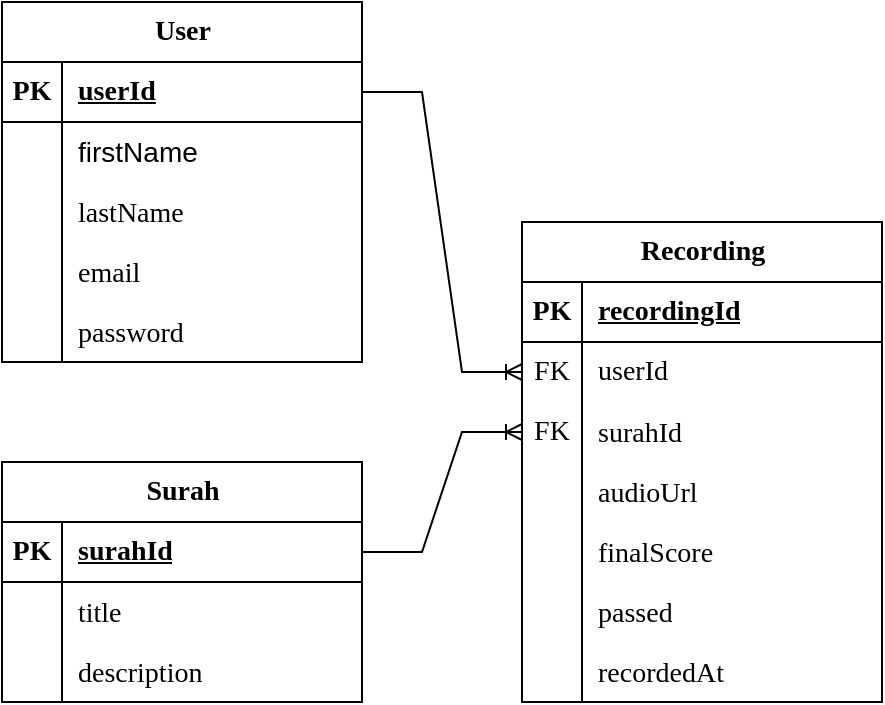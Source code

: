 <mxfile version="24.7.17">
  <diagram id="R2lEEEUBdFMjLlhIrx00" name="Page-1">
    <mxGraphModel dx="982" dy="614" grid="1" gridSize="10" guides="1" tooltips="1" connect="1" arrows="1" fold="1" page="1" pageScale="1" pageWidth="850" pageHeight="1100" math="0" shadow="0" extFonts="Permanent Marker^https://fonts.googleapis.com/css?family=Permanent+Marker">
      <root>
        <mxCell id="0" />
        <mxCell id="1" parent="0" />
        <mxCell id="Ox4McI3t5Cwz6AnTKyfM-1" value="User" style="shape=table;startSize=30;container=1;collapsible=1;childLayout=tableLayout;fixedRows=1;rowLines=0;fontStyle=1;align=center;resizeLast=1;html=1;fontFamily=Consolas;strokeColor=default;fontColor=default;labelBackgroundColor=default;fontSize=14;" parent="1" vertex="1">
          <mxGeometry x="180" y="50" width="180" height="180" as="geometry" />
        </mxCell>
        <mxCell id="Ox4McI3t5Cwz6AnTKyfM-2" value="" style="shape=tableRow;horizontal=0;startSize=0;swimlaneHead=0;swimlaneBody=0;fillColor=none;collapsible=0;dropTarget=0;points=[[0,0.5],[1,0.5]];portConstraint=eastwest;top=0;left=0;right=0;bottom=1;fontFamily=Consolas;strokeColor=default;fontColor=default;labelBackgroundColor=default;fontSize=14;" parent="Ox4McI3t5Cwz6AnTKyfM-1" vertex="1">
          <mxGeometry y="30" width="180" height="30" as="geometry" />
        </mxCell>
        <mxCell id="Ox4McI3t5Cwz6AnTKyfM-3" value="PK" style="shape=partialRectangle;connectable=0;fillColor=none;top=0;left=0;bottom=0;right=0;fontStyle=1;overflow=hidden;whiteSpace=wrap;html=1;fontFamily=Consolas;strokeColor=default;fontColor=default;labelBackgroundColor=default;fontSize=14;" parent="Ox4McI3t5Cwz6AnTKyfM-2" vertex="1">
          <mxGeometry width="30" height="30" as="geometry">
            <mxRectangle width="30" height="30" as="alternateBounds" />
          </mxGeometry>
        </mxCell>
        <mxCell id="Ox4McI3t5Cwz6AnTKyfM-4" value="userId" style="shape=partialRectangle;connectable=0;fillColor=none;top=0;left=0;bottom=0;right=0;align=left;spacingLeft=6;fontStyle=5;overflow=hidden;whiteSpace=wrap;html=1;fontFamily=Consolas;strokeColor=default;fontColor=default;labelBackgroundColor=default;fontSize=14;" parent="Ox4McI3t5Cwz6AnTKyfM-2" vertex="1">
          <mxGeometry x="30" width="150" height="30" as="geometry">
            <mxRectangle width="150" height="30" as="alternateBounds" />
          </mxGeometry>
        </mxCell>
        <mxCell id="Ox4McI3t5Cwz6AnTKyfM-8" value="" style="shape=tableRow;horizontal=0;startSize=0;swimlaneHead=0;swimlaneBody=0;fillColor=none;collapsible=0;dropTarget=0;points=[[0,0.5],[1,0.5]];portConstraint=eastwest;top=0;left=0;right=0;bottom=0;fontFamily=Consolas;strokeColor=default;fontColor=default;labelBackgroundColor=default;fontSize=14;" parent="Ox4McI3t5Cwz6AnTKyfM-1" vertex="1">
          <mxGeometry y="60" width="180" height="30" as="geometry" />
        </mxCell>
        <mxCell id="Ox4McI3t5Cwz6AnTKyfM-9" value="" style="shape=partialRectangle;connectable=0;fillColor=none;top=0;left=0;bottom=0;right=0;editable=1;overflow=hidden;whiteSpace=wrap;html=1;fontFamily=Consolas;strokeColor=default;fontColor=default;labelBackgroundColor=default;fontSize=14;" parent="Ox4McI3t5Cwz6AnTKyfM-8" vertex="1">
          <mxGeometry width="30" height="30" as="geometry">
            <mxRectangle width="30" height="30" as="alternateBounds" />
          </mxGeometry>
        </mxCell>
        <mxCell id="Ox4McI3t5Cwz6AnTKyfM-10" value="&lt;div style=&quot;font-size: 14px; line-height: 19px; white-space: pre;&quot;&gt;&lt;font face=&quot;Helvetica&quot; style=&quot;font-size: 14px;&quot;&gt;firstName&lt;/font&gt;&lt;/div&gt;" style="shape=partialRectangle;connectable=0;fillColor=none;top=0;left=0;bottom=0;right=0;align=left;spacingLeft=6;overflow=hidden;whiteSpace=wrap;html=1;fontFamily=Consolas;strokeColor=default;fontColor=default;labelBackgroundColor=default;fontSize=14;" parent="Ox4McI3t5Cwz6AnTKyfM-8" vertex="1">
          <mxGeometry x="30" width="150" height="30" as="geometry">
            <mxRectangle width="150" height="30" as="alternateBounds" />
          </mxGeometry>
        </mxCell>
        <mxCell id="Ox4McI3t5Cwz6AnTKyfM-11" value="" style="shape=tableRow;horizontal=0;startSize=0;swimlaneHead=0;swimlaneBody=0;fillColor=none;collapsible=0;dropTarget=0;points=[[0,0.5],[1,0.5]];portConstraint=eastwest;top=0;left=0;right=0;bottom=0;fontFamily=Consolas;strokeColor=default;fontColor=default;labelBackgroundColor=default;fontSize=14;" parent="Ox4McI3t5Cwz6AnTKyfM-1" vertex="1">
          <mxGeometry y="90" width="180" height="30" as="geometry" />
        </mxCell>
        <mxCell id="Ox4McI3t5Cwz6AnTKyfM-12" value="" style="shape=partialRectangle;connectable=0;fillColor=none;top=0;left=0;bottom=0;right=0;editable=1;overflow=hidden;whiteSpace=wrap;html=1;fontFamily=Consolas;strokeColor=default;fontColor=default;labelBackgroundColor=default;fontSize=14;" parent="Ox4McI3t5Cwz6AnTKyfM-11" vertex="1">
          <mxGeometry width="30" height="30" as="geometry">
            <mxRectangle width="30" height="30" as="alternateBounds" />
          </mxGeometry>
        </mxCell>
        <mxCell id="Ox4McI3t5Cwz6AnTKyfM-13" value="&lt;div style=&quot;font-size: 14px; line-height: 19px; white-space: pre;&quot;&gt;&lt;span style=&quot;font-size: 14px;&quot;&gt;lastName&lt;/span&gt;&lt;/div&gt;" style="shape=partialRectangle;connectable=0;fillColor=none;top=0;left=0;bottom=0;right=0;align=left;spacingLeft=6;overflow=hidden;whiteSpace=wrap;html=1;fontFamily=Consolas;strokeColor=default;verticalAlign=middle;fontSize=14;fontColor=default;labelBackgroundColor=default;" parent="Ox4McI3t5Cwz6AnTKyfM-11" vertex="1">
          <mxGeometry x="30" width="150" height="30" as="geometry">
            <mxRectangle width="150" height="30" as="alternateBounds" />
          </mxGeometry>
        </mxCell>
        <mxCell id="Ox4McI3t5Cwz6AnTKyfM-55" style="shape=tableRow;horizontal=0;startSize=0;swimlaneHead=0;swimlaneBody=0;fillColor=none;collapsible=0;dropTarget=0;points=[[0,0.5],[1,0.5]];portConstraint=eastwest;top=0;left=0;right=0;bottom=0;fontFamily=Consolas;strokeColor=default;fontColor=default;labelBackgroundColor=default;fontSize=14;" parent="Ox4McI3t5Cwz6AnTKyfM-1" vertex="1">
          <mxGeometry y="120" width="180" height="30" as="geometry" />
        </mxCell>
        <mxCell id="Ox4McI3t5Cwz6AnTKyfM-56" style="shape=partialRectangle;connectable=0;fillColor=none;top=0;left=0;bottom=0;right=0;editable=1;overflow=hidden;whiteSpace=wrap;html=1;fontFamily=Consolas;strokeColor=default;fontColor=default;labelBackgroundColor=default;fontSize=14;" parent="Ox4McI3t5Cwz6AnTKyfM-55" vertex="1">
          <mxGeometry width="30" height="30" as="geometry">
            <mxRectangle width="30" height="30" as="alternateBounds" />
          </mxGeometry>
        </mxCell>
        <mxCell id="Ox4McI3t5Cwz6AnTKyfM-57" value="&lt;div style=&quot;font-size: 14px; line-height: 19px; white-space: pre;&quot;&gt;&lt;span style=&quot;font-size: 14px;&quot;&gt;email&lt;/span&gt;&lt;/div&gt;" style="shape=partialRectangle;connectable=0;fillColor=none;top=0;left=0;bottom=0;right=0;align=left;spacingLeft=6;overflow=hidden;whiteSpace=wrap;html=1;fontFamily=Consolas;strokeColor=default;fontColor=default;labelBackgroundColor=default;fontSize=14;" parent="Ox4McI3t5Cwz6AnTKyfM-55" vertex="1">
          <mxGeometry x="30" width="150" height="30" as="geometry">
            <mxRectangle width="150" height="30" as="alternateBounds" />
          </mxGeometry>
        </mxCell>
        <mxCell id="Ox4McI3t5Cwz6AnTKyfM-58" style="shape=tableRow;horizontal=0;startSize=0;swimlaneHead=0;swimlaneBody=0;fillColor=none;collapsible=0;dropTarget=0;points=[[0,0.5],[1,0.5]];portConstraint=eastwest;top=0;left=0;right=0;bottom=0;fontFamily=Consolas;strokeColor=default;fontColor=default;labelBackgroundColor=default;fontSize=14;" parent="Ox4McI3t5Cwz6AnTKyfM-1" vertex="1">
          <mxGeometry y="150" width="180" height="30" as="geometry" />
        </mxCell>
        <mxCell id="Ox4McI3t5Cwz6AnTKyfM-59" style="shape=partialRectangle;connectable=0;fillColor=none;top=0;left=0;bottom=0;right=0;editable=1;overflow=hidden;whiteSpace=wrap;html=1;fontFamily=Consolas;strokeColor=default;fontColor=default;labelBackgroundColor=default;fontSize=14;" parent="Ox4McI3t5Cwz6AnTKyfM-58" vertex="1">
          <mxGeometry width="30" height="30" as="geometry">
            <mxRectangle width="30" height="30" as="alternateBounds" />
          </mxGeometry>
        </mxCell>
        <mxCell id="Ox4McI3t5Cwz6AnTKyfM-60" value="&lt;div style=&quot;font-size: 14px; line-height: 19px; white-space: pre;&quot;&gt;password&lt;/div&gt;" style="shape=partialRectangle;connectable=0;fillColor=none;top=0;left=0;bottom=0;right=0;align=left;spacingLeft=6;overflow=hidden;whiteSpace=wrap;html=1;fontFamily=Consolas;strokeColor=default;fontColor=default;labelBackgroundColor=default;fontSize=14;" parent="Ox4McI3t5Cwz6AnTKyfM-58" vertex="1">
          <mxGeometry x="30" width="150" height="30" as="geometry">
            <mxRectangle width="150" height="30" as="alternateBounds" />
          </mxGeometry>
        </mxCell>
        <mxCell id="Ox4McI3t5Cwz6AnTKyfM-73" value="Recording" style="shape=table;startSize=30;container=1;collapsible=1;childLayout=tableLayout;fixedRows=1;rowLines=0;fontStyle=1;align=center;resizeLast=1;html=1;fontFamily=Consolas;fontSize=14;fontColor=default;strokeColor=default;labelBackgroundColor=default;" parent="1" vertex="1">
          <mxGeometry x="440" y="160" width="180" height="240" as="geometry" />
        </mxCell>
        <mxCell id="Ox4McI3t5Cwz6AnTKyfM-74" value="" style="shape=tableRow;horizontal=0;startSize=0;swimlaneHead=0;swimlaneBody=0;fillColor=none;collapsible=0;dropTarget=0;points=[[0,0.5],[1,0.5]];portConstraint=eastwest;top=0;left=0;right=0;bottom=1;fontFamily=Consolas;fontSize=14;strokeColor=default;fontColor=default;labelBackgroundColor=default;" parent="Ox4McI3t5Cwz6AnTKyfM-73" vertex="1">
          <mxGeometry y="30" width="180" height="30" as="geometry" />
        </mxCell>
        <mxCell id="Ox4McI3t5Cwz6AnTKyfM-75" value="PK" style="shape=partialRectangle;connectable=0;fillColor=none;top=0;left=0;bottom=0;right=0;fontStyle=1;overflow=hidden;whiteSpace=wrap;html=1;fontFamily=Consolas;fontSize=14;strokeColor=default;fontColor=default;labelBackgroundColor=default;" parent="Ox4McI3t5Cwz6AnTKyfM-74" vertex="1">
          <mxGeometry width="30" height="30" as="geometry">
            <mxRectangle width="30" height="30" as="alternateBounds" />
          </mxGeometry>
        </mxCell>
        <mxCell id="Ox4McI3t5Cwz6AnTKyfM-76" value="recordingId" style="shape=partialRectangle;connectable=0;fillColor=none;top=0;left=0;bottom=0;right=0;align=left;spacingLeft=6;fontStyle=5;overflow=hidden;whiteSpace=wrap;html=1;fontFamily=Consolas;fontSize=14;strokeColor=default;fontColor=default;labelBackgroundColor=default;" parent="Ox4McI3t5Cwz6AnTKyfM-74" vertex="1">
          <mxGeometry x="30" width="150" height="30" as="geometry">
            <mxRectangle width="150" height="30" as="alternateBounds" />
          </mxGeometry>
        </mxCell>
        <mxCell id="O-BWAG5vvZAAsm4EetkP-4" style="shape=tableRow;horizontal=0;startSize=0;swimlaneHead=0;swimlaneBody=0;fillColor=none;collapsible=0;dropTarget=0;points=[[0,0.5],[1,0.5]];portConstraint=eastwest;top=0;left=0;right=0;bottom=0;fontFamily=Consolas;fontSize=14;strokeColor=default;fontColor=default;labelBackgroundColor=default;" parent="Ox4McI3t5Cwz6AnTKyfM-73" vertex="1">
          <mxGeometry y="60" width="180" height="30" as="geometry" />
        </mxCell>
        <mxCell id="O-BWAG5vvZAAsm4EetkP-5" value="FK" style="shape=partialRectangle;connectable=0;fillColor=none;top=0;left=0;bottom=0;right=0;editable=1;overflow=hidden;whiteSpace=wrap;html=1;fontFamily=Consolas;fontSize=14;strokeColor=default;fontColor=default;labelBackgroundColor=default;" parent="O-BWAG5vvZAAsm4EetkP-4" vertex="1">
          <mxGeometry width="30" height="30" as="geometry">
            <mxRectangle width="30" height="30" as="alternateBounds" />
          </mxGeometry>
        </mxCell>
        <mxCell id="O-BWAG5vvZAAsm4EetkP-6" value="&lt;span style=&quot;white-space: pre; font-size: 14px;&quot;&gt;userId&lt;/span&gt;" style="shape=partialRectangle;connectable=0;fillColor=none;top=0;left=0;bottom=0;right=0;align=left;spacingLeft=6;overflow=hidden;whiteSpace=wrap;html=1;fontFamily=Consolas;fontSize=14;strokeColor=default;fontColor=default;labelBackgroundColor=default;" parent="O-BWAG5vvZAAsm4EetkP-4" vertex="1">
          <mxGeometry x="30" width="150" height="30" as="geometry">
            <mxRectangle width="150" height="30" as="alternateBounds" />
          </mxGeometry>
        </mxCell>
        <mxCell id="Ox4McI3t5Cwz6AnTKyfM-80" value="" style="shape=tableRow;horizontal=0;startSize=0;swimlaneHead=0;swimlaneBody=0;fillColor=none;collapsible=0;dropTarget=0;points=[[0,0.5],[1,0.5]];portConstraint=eastwest;top=0;left=0;right=0;bottom=0;fontFamily=Consolas;fontSize=14;strokeColor=default;fontColor=default;labelBackgroundColor=default;" parent="Ox4McI3t5Cwz6AnTKyfM-73" vertex="1">
          <mxGeometry y="90" width="180" height="30" as="geometry" />
        </mxCell>
        <mxCell id="Ox4McI3t5Cwz6AnTKyfM-81" value="FK" style="shape=partialRectangle;connectable=0;fillColor=none;top=0;left=0;bottom=0;right=0;editable=1;overflow=hidden;whiteSpace=wrap;html=1;fontFamily=Consolas;fontSize=14;strokeColor=default;fontColor=default;labelBackgroundColor=default;" parent="Ox4McI3t5Cwz6AnTKyfM-80" vertex="1">
          <mxGeometry width="30" height="30" as="geometry">
            <mxRectangle width="30" height="30" as="alternateBounds" />
          </mxGeometry>
        </mxCell>
        <mxCell id="Ox4McI3t5Cwz6AnTKyfM-82" value="&lt;div style=&quot;font-size: 14px; line-height: 19px; white-space: pre;&quot;&gt;&lt;div style=&quot;line-height: 19px; font-size: 14px;&quot;&gt;surahId&lt;/div&gt;&lt;/div&gt;" style="shape=partialRectangle;connectable=0;fillColor=none;top=0;left=0;bottom=0;right=0;align=left;spacingLeft=6;overflow=hidden;whiteSpace=wrap;html=1;fontFamily=Consolas;fontSize=14;strokeColor=default;fontColor=default;labelBackgroundColor=default;" parent="Ox4McI3t5Cwz6AnTKyfM-80" vertex="1">
          <mxGeometry x="30" width="150" height="30" as="geometry">
            <mxRectangle width="150" height="30" as="alternateBounds" />
          </mxGeometry>
        </mxCell>
        <mxCell id="Ox4McI3t5Cwz6AnTKyfM-83" value="" style="shape=tableRow;horizontal=0;startSize=0;swimlaneHead=0;swimlaneBody=0;fillColor=none;collapsible=0;dropTarget=0;points=[[0,0.5],[1,0.5]];portConstraint=eastwest;top=0;left=0;right=0;bottom=0;fontFamily=Consolas;fontSize=14;strokeColor=default;fontColor=default;labelBackgroundColor=default;" parent="Ox4McI3t5Cwz6AnTKyfM-73" vertex="1">
          <mxGeometry y="120" width="180" height="30" as="geometry" />
        </mxCell>
        <mxCell id="Ox4McI3t5Cwz6AnTKyfM-84" value="" style="shape=partialRectangle;connectable=0;fillColor=none;top=0;left=0;bottom=0;right=0;editable=1;overflow=hidden;whiteSpace=wrap;html=1;fontFamily=Consolas;fontSize=14;strokeColor=default;fontColor=default;labelBackgroundColor=default;" parent="Ox4McI3t5Cwz6AnTKyfM-83" vertex="1">
          <mxGeometry width="30" height="30" as="geometry">
            <mxRectangle width="30" height="30" as="alternateBounds" />
          </mxGeometry>
        </mxCell>
        <mxCell id="Ox4McI3t5Cwz6AnTKyfM-85" value="&lt;div style=&quot;font-size: 14px; line-height: 19px; white-space: pre;&quot;&gt;&lt;div style=&quot;line-height: 19px; font-size: 14px;&quot;&gt;audioUrl&lt;/div&gt;&lt;/div&gt;" style="shape=partialRectangle;connectable=0;fillColor=none;top=0;left=0;bottom=0;right=0;align=left;spacingLeft=6;overflow=hidden;whiteSpace=wrap;html=1;fontFamily=Consolas;fontSize=14;strokeColor=default;fontColor=default;labelBackgroundColor=default;" parent="Ox4McI3t5Cwz6AnTKyfM-83" vertex="1">
          <mxGeometry x="30" width="150" height="30" as="geometry">
            <mxRectangle width="150" height="30" as="alternateBounds" />
          </mxGeometry>
        </mxCell>
        <mxCell id="Ox4McI3t5Cwz6AnTKyfM-89" style="shape=tableRow;horizontal=0;startSize=0;swimlaneHead=0;swimlaneBody=0;fillColor=none;collapsible=0;dropTarget=0;points=[[0,0.5],[1,0.5]];portConstraint=eastwest;top=0;left=0;right=0;bottom=0;fontFamily=Consolas;fontSize=14;strokeColor=default;fontColor=default;labelBackgroundColor=default;" parent="Ox4McI3t5Cwz6AnTKyfM-73" vertex="1">
          <mxGeometry y="150" width="180" height="30" as="geometry" />
        </mxCell>
        <mxCell id="Ox4McI3t5Cwz6AnTKyfM-90" style="shape=partialRectangle;connectable=0;fillColor=none;top=0;left=0;bottom=0;right=0;editable=1;overflow=hidden;whiteSpace=wrap;html=1;fontFamily=Consolas;fontSize=14;strokeColor=default;fontColor=default;labelBackgroundColor=default;" parent="Ox4McI3t5Cwz6AnTKyfM-89" vertex="1">
          <mxGeometry width="30" height="30" as="geometry">
            <mxRectangle width="30" height="30" as="alternateBounds" />
          </mxGeometry>
        </mxCell>
        <mxCell id="Ox4McI3t5Cwz6AnTKyfM-91" value="&lt;div style=&quot;font-size: 14px; line-height: 19px; white-space: pre;&quot;&gt;&lt;div style=&quot;line-height: 19px; font-size: 14px;&quot;&gt;finalScore&lt;/div&gt;&lt;/div&gt;" style="shape=partialRectangle;connectable=0;fillColor=none;top=0;left=0;bottom=0;right=0;align=left;spacingLeft=6;overflow=hidden;whiteSpace=wrap;html=1;fontFamily=Consolas;fontSize=14;fontColor=default;strokeColor=default;labelBackgroundColor=default;" parent="Ox4McI3t5Cwz6AnTKyfM-89" vertex="1">
          <mxGeometry x="30" width="150" height="30" as="geometry">
            <mxRectangle width="150" height="30" as="alternateBounds" />
          </mxGeometry>
        </mxCell>
        <mxCell id="Ox4McI3t5Cwz6AnTKyfM-92" style="shape=tableRow;horizontal=0;startSize=0;swimlaneHead=0;swimlaneBody=0;fillColor=none;collapsible=0;dropTarget=0;points=[[0,0.5],[1,0.5]];portConstraint=eastwest;top=0;left=0;right=0;bottom=0;fontFamily=Consolas;fontSize=14;strokeColor=default;fontColor=default;labelBackgroundColor=default;" parent="Ox4McI3t5Cwz6AnTKyfM-73" vertex="1">
          <mxGeometry y="180" width="180" height="30" as="geometry" />
        </mxCell>
        <mxCell id="Ox4McI3t5Cwz6AnTKyfM-93" style="shape=partialRectangle;connectable=0;fillColor=none;top=0;left=0;bottom=0;right=0;editable=1;overflow=hidden;whiteSpace=wrap;html=1;fontFamily=Consolas;fontSize=14;strokeColor=default;fontColor=default;labelBackgroundColor=default;" parent="Ox4McI3t5Cwz6AnTKyfM-92" vertex="1">
          <mxGeometry width="30" height="30" as="geometry">
            <mxRectangle width="30" height="30" as="alternateBounds" />
          </mxGeometry>
        </mxCell>
        <mxCell id="Ox4McI3t5Cwz6AnTKyfM-94" value="&lt;div style=&quot;font-size: 14px; line-height: 19px; white-space: pre;&quot;&gt;&lt;div style=&quot;line-height: 19px; font-size: 14px;&quot;&gt;passed&lt;/div&gt;&lt;/div&gt;" style="shape=partialRectangle;connectable=0;fillColor=none;top=0;left=0;bottom=0;right=0;align=left;spacingLeft=6;overflow=hidden;whiteSpace=wrap;html=1;fontFamily=Consolas;fontSize=14;strokeColor=default;fontColor=default;labelBackgroundColor=default;" parent="Ox4McI3t5Cwz6AnTKyfM-92" vertex="1">
          <mxGeometry x="30" width="150" height="30" as="geometry">
            <mxRectangle width="150" height="30" as="alternateBounds" />
          </mxGeometry>
        </mxCell>
        <mxCell id="Ox4McI3t5Cwz6AnTKyfM-95" style="shape=tableRow;horizontal=0;startSize=0;swimlaneHead=0;swimlaneBody=0;fillColor=none;collapsible=0;dropTarget=0;points=[[0,0.5],[1,0.5]];portConstraint=eastwest;top=0;left=0;right=0;bottom=0;fontFamily=Consolas;fontSize=14;strokeColor=default;fontColor=default;labelBackgroundColor=default;" parent="Ox4McI3t5Cwz6AnTKyfM-73" vertex="1">
          <mxGeometry y="210" width="180" height="30" as="geometry" />
        </mxCell>
        <mxCell id="Ox4McI3t5Cwz6AnTKyfM-96" style="shape=partialRectangle;connectable=0;fillColor=none;top=0;left=0;bottom=0;right=0;editable=1;overflow=hidden;whiteSpace=wrap;html=1;fontFamily=Consolas;fontSize=14;strokeColor=default;fontColor=default;labelBackgroundColor=default;" parent="Ox4McI3t5Cwz6AnTKyfM-95" vertex="1">
          <mxGeometry width="30" height="30" as="geometry">
            <mxRectangle width="30" height="30" as="alternateBounds" />
          </mxGeometry>
        </mxCell>
        <mxCell id="Ox4McI3t5Cwz6AnTKyfM-97" value="&lt;div style=&quot;font-size: 14px; line-height: 19px; white-space: pre;&quot;&gt;&lt;div style=&quot;line-height: 19px; font-size: 14px;&quot;&gt;recordedAt&lt;/div&gt;&lt;/div&gt;" style="shape=partialRectangle;connectable=0;fillColor=none;top=0;left=0;bottom=0;right=0;align=left;spacingLeft=6;overflow=hidden;whiteSpace=wrap;html=1;fontFamily=Consolas;fontSize=14;strokeColor=default;fontColor=default;labelBackgroundColor=default;" parent="Ox4McI3t5Cwz6AnTKyfM-95" vertex="1">
          <mxGeometry x="30" width="150" height="30" as="geometry">
            <mxRectangle width="150" height="30" as="alternateBounds" />
          </mxGeometry>
        </mxCell>
        <mxCell id="Ox4McI3t5Cwz6AnTKyfM-107" value="Surah" style="shape=table;startSize=30;container=1;collapsible=1;childLayout=tableLayout;fixedRows=1;rowLines=0;fontStyle=1;align=center;resizeLast=1;html=1;fontFamily=Consolas;strokeColor=default;fontColor=default;labelBackgroundColor=default;fontSize=14;" parent="1" vertex="1">
          <mxGeometry x="180" y="280" width="180" height="120" as="geometry" />
        </mxCell>
        <mxCell id="Ox4McI3t5Cwz6AnTKyfM-108" value="" style="shape=tableRow;horizontal=0;startSize=0;swimlaneHead=0;swimlaneBody=0;fillColor=none;collapsible=0;dropTarget=0;points=[[0,0.5],[1,0.5]];portConstraint=eastwest;top=0;left=0;right=0;bottom=1;fontFamily=Consolas;strokeColor=default;fontColor=default;labelBackgroundColor=default;fontSize=14;" parent="Ox4McI3t5Cwz6AnTKyfM-107" vertex="1">
          <mxGeometry y="30" width="180" height="30" as="geometry" />
        </mxCell>
        <mxCell id="Ox4McI3t5Cwz6AnTKyfM-109" value="PK" style="shape=partialRectangle;connectable=0;fillColor=none;top=0;left=0;bottom=0;right=0;fontStyle=1;overflow=hidden;whiteSpace=wrap;html=1;fontFamily=Consolas;strokeColor=default;fontColor=default;labelBackgroundColor=default;fontSize=14;" parent="Ox4McI3t5Cwz6AnTKyfM-108" vertex="1">
          <mxGeometry width="30" height="30" as="geometry">
            <mxRectangle width="30" height="30" as="alternateBounds" />
          </mxGeometry>
        </mxCell>
        <mxCell id="Ox4McI3t5Cwz6AnTKyfM-110" value="surahId" style="shape=partialRectangle;connectable=0;fillColor=none;top=0;left=0;bottom=0;right=0;align=left;spacingLeft=6;fontStyle=5;overflow=hidden;whiteSpace=wrap;html=1;fontFamily=Consolas;strokeColor=default;fontColor=default;labelBackgroundColor=default;fontSize=14;" parent="Ox4McI3t5Cwz6AnTKyfM-108" vertex="1">
          <mxGeometry x="30" width="150" height="30" as="geometry">
            <mxRectangle width="150" height="30" as="alternateBounds" />
          </mxGeometry>
        </mxCell>
        <mxCell id="Ox4McI3t5Cwz6AnTKyfM-111" value="" style="shape=tableRow;horizontal=0;startSize=0;swimlaneHead=0;swimlaneBody=0;fillColor=none;collapsible=0;dropTarget=0;points=[[0,0.5],[1,0.5]];portConstraint=eastwest;top=0;left=0;right=0;bottom=0;fontFamily=Consolas;strokeColor=default;fontColor=default;labelBackgroundColor=default;fontSize=14;" parent="Ox4McI3t5Cwz6AnTKyfM-107" vertex="1">
          <mxGeometry y="60" width="180" height="30" as="geometry" />
        </mxCell>
        <mxCell id="Ox4McI3t5Cwz6AnTKyfM-112" value="" style="shape=partialRectangle;connectable=0;fillColor=none;top=0;left=0;bottom=0;right=0;editable=1;overflow=hidden;whiteSpace=wrap;html=1;fontFamily=Consolas;strokeColor=default;fontColor=default;labelBackgroundColor=default;fontSize=14;" parent="Ox4McI3t5Cwz6AnTKyfM-111" vertex="1">
          <mxGeometry width="30" height="30" as="geometry">
            <mxRectangle width="30" height="30" as="alternateBounds" />
          </mxGeometry>
        </mxCell>
        <mxCell id="Ox4McI3t5Cwz6AnTKyfM-113" value="&lt;div style=&quot;line-height: 19px; white-space: pre; font-size: 14px;&quot;&gt;title&lt;/div&gt;" style="shape=partialRectangle;connectable=0;fillColor=none;top=0;left=0;bottom=0;right=0;align=left;spacingLeft=6;overflow=hidden;whiteSpace=wrap;html=1;fontFamily=Consolas;fontSize=14;strokeColor=default;fontColor=default;labelBackgroundColor=default;" parent="Ox4McI3t5Cwz6AnTKyfM-111" vertex="1">
          <mxGeometry x="30" width="150" height="30" as="geometry">
            <mxRectangle width="150" height="30" as="alternateBounds" />
          </mxGeometry>
        </mxCell>
        <mxCell id="Ox4McI3t5Cwz6AnTKyfM-120" style="shape=tableRow;horizontal=0;startSize=0;swimlaneHead=0;swimlaneBody=0;fillColor=none;collapsible=0;dropTarget=0;points=[[0,0.5],[1,0.5]];portConstraint=eastwest;top=0;left=0;right=0;bottom=0;fontFamily=Consolas;strokeColor=default;fontColor=default;labelBackgroundColor=default;fontSize=14;" parent="Ox4McI3t5Cwz6AnTKyfM-107" vertex="1">
          <mxGeometry y="90" width="180" height="30" as="geometry" />
        </mxCell>
        <mxCell id="Ox4McI3t5Cwz6AnTKyfM-121" style="shape=partialRectangle;connectable=0;fillColor=none;top=0;left=0;bottom=0;right=0;editable=1;overflow=hidden;whiteSpace=wrap;html=1;fontFamily=Consolas;strokeColor=default;fontColor=default;labelBackgroundColor=default;fontSize=14;" parent="Ox4McI3t5Cwz6AnTKyfM-120" vertex="1">
          <mxGeometry width="30" height="30" as="geometry">
            <mxRectangle width="30" height="30" as="alternateBounds" />
          </mxGeometry>
        </mxCell>
        <mxCell id="Ox4McI3t5Cwz6AnTKyfM-122" value="&lt;div style=&quot;font-size: 14px; line-height: 19px; white-space: pre;&quot;&gt;&lt;div style=&quot;line-height: 19px; font-size: 14px;&quot;&gt;description&lt;/div&gt;&lt;/div&gt;" style="shape=partialRectangle;connectable=0;fillColor=none;top=0;left=0;bottom=0;right=0;align=left;spacingLeft=6;overflow=hidden;whiteSpace=wrap;html=1;fontFamily=Consolas;strokeColor=default;fontColor=default;labelBackgroundColor=default;fontSize=14;" parent="Ox4McI3t5Cwz6AnTKyfM-120" vertex="1">
          <mxGeometry x="30" width="150" height="30" as="geometry">
            <mxRectangle width="150" height="30" as="alternateBounds" />
          </mxGeometry>
        </mxCell>
        <mxCell id="FdLa9jVv8HJEU9HBcvsw-12" value="" style="edgeStyle=entityRelationEdgeStyle;fontSize=14;html=1;endArrow=ERoneToMany;rounded=0;exitX=1;exitY=0.5;exitDx=0;exitDy=0;entryX=0;entryY=0.5;entryDx=0;entryDy=0;strokeColor=default;fontColor=default;labelBackgroundColor=default;fontFamily=Consolas;" parent="1" source="Ox4McI3t5Cwz6AnTKyfM-2" target="O-BWAG5vvZAAsm4EetkP-4" edge="1">
          <mxGeometry width="100" height="100" relative="1" as="geometry">
            <mxPoint x="360" y="140" as="sourcePoint" />
            <mxPoint x="450" y="140" as="targetPoint" />
          </mxGeometry>
        </mxCell>
        <mxCell id="O-BWAG5vvZAAsm4EetkP-7" value="" style="edgeStyle=entityRelationEdgeStyle;fontSize=14;html=1;endArrow=ERoneToMany;rounded=0;exitX=1;exitY=0.5;exitDx=0;exitDy=0;entryX=0;entryY=0.5;entryDx=0;entryDy=0;strokeColor=default;fontColor=default;labelBackgroundColor=default;fontFamily=Consolas;" parent="1" source="Ox4McI3t5Cwz6AnTKyfM-108" target="Ox4McI3t5Cwz6AnTKyfM-80" edge="1">
          <mxGeometry width="100" height="100" relative="1" as="geometry">
            <mxPoint x="370" y="115" as="sourcePoint" />
            <mxPoint x="460" y="115" as="targetPoint" />
          </mxGeometry>
        </mxCell>
      </root>
    </mxGraphModel>
  </diagram>
</mxfile>
